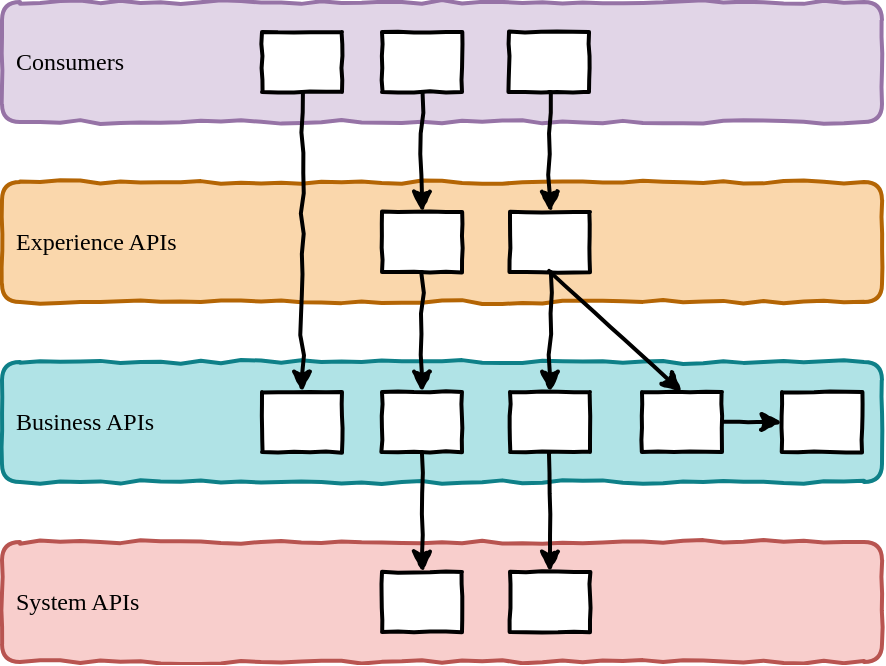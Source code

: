 <mxfile version="17.1.2" type="github" pages="3">
  <diagram id="V32krHh5jZfLPWwGJmkX" name="Page-1">
    <mxGraphModel dx="1234" dy="768" grid="1" gridSize="10" guides="1" tooltips="1" connect="1" arrows="1" fold="1" page="1" pageScale="1" pageWidth="827" pageHeight="1169" math="0" shadow="0">
      <root>
        <mxCell id="0" />
        <mxCell id="1" parent="0" />
        <mxCell id="57sac0XJnyV_td-HZPvb-1" value="&lt;font face=&quot;Comic Sans MS&quot;&gt;Experience APIs&lt;/font&gt;" style="rounded=1;whiteSpace=wrap;html=1;comic=1;strokeWidth=2;align=left;spacingLeft=5;fillColor=#fad7ac;strokeColor=#b46504;" parent="1" vertex="1">
          <mxGeometry x="120" y="140" width="440" height="60" as="geometry" />
        </mxCell>
        <mxCell id="57sac0XJnyV_td-HZPvb-2" value="&lt;font face=&quot;Comic Sans MS&quot;&gt;Business APIs&lt;/font&gt;" style="rounded=1;whiteSpace=wrap;html=1;comic=1;strokeWidth=2;align=left;spacingLeft=5;fillColor=#b0e3e6;strokeColor=#0e8088;" parent="1" vertex="1">
          <mxGeometry x="120" y="230" width="440" height="60" as="geometry" />
        </mxCell>
        <mxCell id="57sac0XJnyV_td-HZPvb-3" value="&lt;font face=&quot;Comic Sans MS&quot;&gt;System APIs&lt;/font&gt;" style="rounded=1;whiteSpace=wrap;html=1;comic=1;strokeWidth=2;spacingLeft=5;align=left;fillColor=#f8cecc;strokeColor=#b85450;" parent="1" vertex="1">
          <mxGeometry x="120" y="320" width="440" height="60" as="geometry" />
        </mxCell>
        <mxCell id="57sac0XJnyV_td-HZPvb-5" value="&lt;font face=&quot;Comic Sans MS&quot;&gt;Consumers&lt;/font&gt;" style="rounded=1;whiteSpace=wrap;html=1;comic=1;strokeWidth=2;align=left;spacingLeft=5;fillColor=#e1d5e7;strokeColor=#9673a6;" parent="1" vertex="1">
          <mxGeometry x="120" y="50" width="440" height="60" as="geometry" />
        </mxCell>
        <mxCell id="57sac0XJnyV_td-HZPvb-6" value="" style="rounded=0;whiteSpace=wrap;html=1;comic=1;fontFamily=Comic Sans MS;strokeWidth=2;" parent="1" vertex="1">
          <mxGeometry x="374" y="155" width="40" height="30" as="geometry" />
        </mxCell>
        <mxCell id="57sac0XJnyV_td-HZPvb-8" value="" style="rounded=0;whiteSpace=wrap;html=1;comic=1;fontFamily=Comic Sans MS;strokeWidth=2;" parent="1" vertex="1">
          <mxGeometry x="250" y="245" width="40" height="30" as="geometry" />
        </mxCell>
        <mxCell id="57sac0XJnyV_td-HZPvb-9" value="" style="rounded=0;whiteSpace=wrap;html=1;comic=1;fontFamily=Comic Sans MS;strokeWidth=2;" parent="1" vertex="1">
          <mxGeometry x="310" y="335" width="40" height="30" as="geometry" />
        </mxCell>
        <mxCell id="57sac0XJnyV_td-HZPvb-10" value="" style="rounded=0;whiteSpace=wrap;html=1;comic=1;fontFamily=Comic Sans MS;strokeWidth=2;" parent="1" vertex="1">
          <mxGeometry x="310" y="245" width="40" height="30" as="geometry" />
        </mxCell>
        <mxCell id="57sac0XJnyV_td-HZPvb-11" value="" style="rounded=0;whiteSpace=wrap;html=1;comic=1;fontFamily=Comic Sans MS;strokeWidth=2;" parent="1" vertex="1">
          <mxGeometry x="374" y="245" width="40" height="30" as="geometry" />
        </mxCell>
        <mxCell id="57sac0XJnyV_td-HZPvb-12" value="" style="rounded=0;whiteSpace=wrap;html=1;comic=1;fontFamily=Comic Sans MS;strokeWidth=2;" parent="1" vertex="1">
          <mxGeometry x="310" y="155" width="40" height="30" as="geometry" />
        </mxCell>
        <mxCell id="57sac0XJnyV_td-HZPvb-14" value="" style="endArrow=classic;html=1;rounded=0;fontFamily=Comic Sans MS;exitX=0.5;exitY=1;exitDx=0;exitDy=0;entryX=0.5;entryY=0;entryDx=0;entryDy=0;strokeWidth=2;comic=1" parent="1" source="57sac0XJnyV_td-HZPvb-12" target="57sac0XJnyV_td-HZPvb-10" edge="1">
          <mxGeometry width="50" height="50" relative="1" as="geometry">
            <mxPoint x="280" y="195" as="sourcePoint" />
            <mxPoint x="280" y="255" as="targetPoint" />
          </mxGeometry>
        </mxCell>
        <mxCell id="57sac0XJnyV_td-HZPvb-16" value="" style="rounded=0;whiteSpace=wrap;html=1;comic=1;fontFamily=Comic Sans MS;strokeWidth=2;" parent="1" vertex="1">
          <mxGeometry x="250" y="65" width="40" height="30" as="geometry" />
        </mxCell>
        <mxCell id="57sac0XJnyV_td-HZPvb-17" value="" style="endArrow=classic;html=1;rounded=0;fontFamily=Comic Sans MS;exitX=0.5;exitY=1;exitDx=0;exitDy=0;entryX=0.5;entryY=0;entryDx=0;entryDy=0;strokeWidth=2;comic=1" parent="1" source="57sac0XJnyV_td-HZPvb-16" target="57sac0XJnyV_td-HZPvb-8" edge="1">
          <mxGeometry width="50" height="50" relative="1" as="geometry">
            <mxPoint x="340" y="195" as="sourcePoint" />
            <mxPoint x="340" y="255" as="targetPoint" />
          </mxGeometry>
        </mxCell>
        <mxCell id="57sac0XJnyV_td-HZPvb-18" value="" style="rounded=0;whiteSpace=wrap;html=1;comic=1;fontFamily=Comic Sans MS;strokeWidth=2;" parent="1" vertex="1">
          <mxGeometry x="310" y="65" width="40" height="30" as="geometry" />
        </mxCell>
        <mxCell id="57sac0XJnyV_td-HZPvb-19" value="" style="endArrow=classic;html=1;rounded=0;fontFamily=Comic Sans MS;entryX=0.5;entryY=0;entryDx=0;entryDy=0;strokeWidth=2;comic=1;exitX=0.5;exitY=1;exitDx=0;exitDy=0;" parent="1" source="57sac0XJnyV_td-HZPvb-18" target="57sac0XJnyV_td-HZPvb-12" edge="1">
          <mxGeometry width="50" height="50" relative="1" as="geometry">
            <mxPoint x="280" y="105" as="sourcePoint" />
            <mxPoint x="280" y="255" as="targetPoint" />
          </mxGeometry>
        </mxCell>
        <mxCell id="57sac0XJnyV_td-HZPvb-20" value="" style="rounded=0;whiteSpace=wrap;html=1;comic=1;fontFamily=Comic Sans MS;strokeWidth=2;" parent="1" vertex="1">
          <mxGeometry x="373.5" y="65" width="40" height="30" as="geometry" />
        </mxCell>
        <mxCell id="57sac0XJnyV_td-HZPvb-21" value="" style="endArrow=classic;html=1;rounded=0;fontFamily=Comic Sans MS;entryX=0.5;entryY=0;entryDx=0;entryDy=0;strokeWidth=2;comic=1;exitX=0.5;exitY=1;exitDx=0;exitDy=0;" parent="1" source="57sac0XJnyV_td-HZPvb-20" target="57sac0XJnyV_td-HZPvb-6" edge="1">
          <mxGeometry width="50" height="50" relative="1" as="geometry">
            <mxPoint x="340" y="105" as="sourcePoint" />
            <mxPoint x="340" y="165" as="targetPoint" />
          </mxGeometry>
        </mxCell>
        <mxCell id="57sac0XJnyV_td-HZPvb-22" value="" style="rounded=0;whiteSpace=wrap;html=1;comic=1;fontFamily=Comic Sans MS;strokeWidth=2;" parent="1" vertex="1">
          <mxGeometry x="440" y="245" width="40" height="30" as="geometry" />
        </mxCell>
        <mxCell id="57sac0XJnyV_td-HZPvb-24" value="" style="endArrow=classic;html=1;rounded=0;fontFamily=Comic Sans MS;entryX=0.5;entryY=0;entryDx=0;entryDy=0;strokeWidth=2;comic=1;exitX=0.5;exitY=1;exitDx=0;exitDy=0;" parent="1" source="57sac0XJnyV_td-HZPvb-6" target="57sac0XJnyV_td-HZPvb-22" edge="1">
          <mxGeometry width="50" height="50" relative="1" as="geometry">
            <mxPoint x="403.5" y="105" as="sourcePoint" />
            <mxPoint x="404" y="165" as="targetPoint" />
          </mxGeometry>
        </mxCell>
        <mxCell id="57sac0XJnyV_td-HZPvb-25" value="" style="endArrow=classic;html=1;rounded=0;fontFamily=Comic Sans MS;entryX=0.5;entryY=0;entryDx=0;entryDy=0;strokeWidth=2;comic=1;exitX=0.5;exitY=1;exitDx=0;exitDy=0;" parent="1" source="57sac0XJnyV_td-HZPvb-6" target="57sac0XJnyV_td-HZPvb-11" edge="1">
          <mxGeometry width="50" height="50" relative="1" as="geometry">
            <mxPoint x="404" y="195" as="sourcePoint" />
            <mxPoint x="350" y="255" as="targetPoint" />
          </mxGeometry>
        </mxCell>
        <mxCell id="57sac0XJnyV_td-HZPvb-26" value="" style="endArrow=classic;html=1;rounded=0;fontFamily=Comic Sans MS;exitX=0.5;exitY=1;exitDx=0;exitDy=0;entryX=0.5;entryY=0;entryDx=0;entryDy=0;strokeWidth=2;comic=1" parent="1" source="57sac0XJnyV_td-HZPvb-10" target="57sac0XJnyV_td-HZPvb-9" edge="1">
          <mxGeometry width="50" height="50" relative="1" as="geometry">
            <mxPoint x="340" y="195" as="sourcePoint" />
            <mxPoint x="340" y="255" as="targetPoint" />
          </mxGeometry>
        </mxCell>
        <mxCell id="57sac0XJnyV_td-HZPvb-27" value="" style="rounded=0;whiteSpace=wrap;html=1;comic=1;fontFamily=Comic Sans MS;strokeWidth=2;" parent="1" vertex="1">
          <mxGeometry x="374" y="335" width="40" height="30" as="geometry" />
        </mxCell>
        <mxCell id="57sac0XJnyV_td-HZPvb-28" value="" style="endArrow=classic;html=1;rounded=0;fontFamily=Comic Sans MS;exitX=0.5;exitY=1;exitDx=0;exitDy=0;entryX=0.5;entryY=0;entryDx=0;entryDy=0;strokeWidth=2;comic=1" parent="1" source="57sac0XJnyV_td-HZPvb-11" target="57sac0XJnyV_td-HZPvb-27" edge="1">
          <mxGeometry width="50" height="50" relative="1" as="geometry">
            <mxPoint x="340" y="285" as="sourcePoint" />
            <mxPoint x="340" y="345" as="targetPoint" />
          </mxGeometry>
        </mxCell>
        <mxCell id="57sac0XJnyV_td-HZPvb-30" value="" style="rounded=0;whiteSpace=wrap;html=1;comic=1;fontFamily=Comic Sans MS;strokeWidth=2;" parent="1" vertex="1">
          <mxGeometry x="510" y="245" width="40" height="30" as="geometry" />
        </mxCell>
        <mxCell id="57sac0XJnyV_td-HZPvb-31" value="" style="endArrow=classic;html=1;rounded=0;fontFamily=Comic Sans MS;entryX=0;entryY=0.5;entryDx=0;entryDy=0;strokeWidth=2;comic=1;exitX=1;exitY=0.5;exitDx=0;exitDy=0;" parent="1" source="57sac0XJnyV_td-HZPvb-22" target="57sac0XJnyV_td-HZPvb-30" edge="1">
          <mxGeometry width="50" height="50" relative="1" as="geometry">
            <mxPoint x="404" y="195" as="sourcePoint" />
            <mxPoint x="470" y="255" as="targetPoint" />
          </mxGeometry>
        </mxCell>
      </root>
    </mxGraphModel>
  </diagram>
  <diagram id="BNTzJEqV5eBkfZqjD_0s" name="Page-2">
    <mxGraphModel dx="1234" dy="768" grid="1" gridSize="10" guides="0" tooltips="1" connect="1" arrows="1" fold="1" page="1" pageScale="1" pageWidth="827" pageHeight="1169" math="0" shadow="0">
      <root>
        <mxCell id="D3OehfnwtQ8iBedI1NVZ-0" />
        <mxCell id="D3OehfnwtQ8iBedI1NVZ-1" parent="D3OehfnwtQ8iBedI1NVZ-0" />
        <mxCell id="tg6dFWFMsIAARiAM6m9R-4" value="&lt;font face=&quot;Comic Sans MS&quot;&gt;Organization around business domains and capabilities&lt;br&gt;&lt;/font&gt;" style="rounded=1;whiteSpace=wrap;html=1;comic=1;strokeWidth=2;spacingLeft=5;align=center;fillColor=#b0e3e6;strokeColor=#0e8088;verticalAlign=bottom;dashed=1;" vertex="1" parent="D3OehfnwtQ8iBedI1NVZ-1">
          <mxGeometry x="80" y="280" width="670" height="230" as="geometry" />
        </mxCell>
        <mxCell id="tg6dFWFMsIAARiAM6m9R-0" value="&lt;font face=&quot;Comic Sans MS&quot;&gt;Organization around tools&lt;br&gt;&lt;/font&gt;" style="rounded=1;whiteSpace=wrap;html=1;comic=1;strokeWidth=2;spacingLeft=5;align=center;fillColor=#f8cecc;strokeColor=#b85450;verticalAlign=top;dashed=1;" vertex="1" parent="D3OehfnwtQ8iBedI1NVZ-1">
          <mxGeometry x="80" y="110" width="670" height="100" as="geometry" />
        </mxCell>
        <mxCell id="OVyfgfR7qwwF68FWtxSG-0" value="Business Domain 1" style="rounded=1;whiteSpace=wrap;html=1;comic=1;fontFamily=Comic Sans MS;strokeWidth=2;verticalAlign=bottom;spacingBottom=5;" vertex="1" parent="D3OehfnwtQ8iBedI1NVZ-1">
          <mxGeometry x="140" y="310" width="120" height="170" as="geometry" />
        </mxCell>
        <mxCell id="9S1JZpCkrCnQq2yyMm6N-0" value="Tool A" style="rounded=0;whiteSpace=wrap;html=1;comic=1;fontFamily=Comic Sans MS;strokeWidth=2;" parent="D3OehfnwtQ8iBedI1NVZ-1" vertex="1">
          <mxGeometry x="160" y="166" width="80" height="30" as="geometry" />
        </mxCell>
        <mxCell id="9S1JZpCkrCnQq2yyMm6N-5" value="API A" style="rounded=1;whiteSpace=wrap;html=1;comic=1;fontFamily=Comic Sans MS;strokeWidth=2;fontColor=#FFFFFF;fillColor=#000000;" parent="D3OehfnwtQ8iBedI1NVZ-1" vertex="1">
          <mxGeometry x="175" y="150" width="50" height="20" as="geometry" />
        </mxCell>
        <mxCell id="9S1JZpCkrCnQq2yyMm6N-6" value="Tool A" style="rounded=0;whiteSpace=wrap;html=1;comic=1;fontFamily=Comic Sans MS;strokeWidth=2;" parent="D3OehfnwtQ8iBedI1NVZ-1" vertex="1">
          <mxGeometry x="160" y="406" width="80" height="30" as="geometry" />
        </mxCell>
        <mxCell id="9S1JZpCkrCnQq2yyMm6N-7" value="System API A" style="rounded=1;whiteSpace=wrap;html=1;comic=1;fontFamily=Comic Sans MS;strokeWidth=2;fontColor=#FFFFFF;fillColor=#000000;" parent="D3OehfnwtQ8iBedI1NVZ-1" vertex="1">
          <mxGeometry x="175" y="380" width="50" height="30" as="geometry" />
        </mxCell>
        <mxCell id="9S1JZpCkrCnQq2yyMm6N-8" value="Business API 1" style="rounded=1;whiteSpace=wrap;html=1;comic=1;fontFamily=Comic Sans MS;strokeWidth=2;fontColor=#FFFFFF;fillColor=#000000;" parent="D3OehfnwtQ8iBedI1NVZ-1" vertex="1">
          <mxGeometry x="175" y="290" width="50" height="30" as="geometry" />
        </mxCell>
        <mxCell id="y_MOpYnhuzLDEqkbRLmr-0" value="" style="endArrow=classic;html=1;rounded=0;fontFamily=Comic Sans MS;strokeWidth=2;comic=1;entryX=0.5;entryY=0;entryDx=0;entryDy=0;exitX=0.5;exitY=1;exitDx=0;exitDy=0;" parent="D3OehfnwtQ8iBedI1NVZ-1" source="9S1JZpCkrCnQq2yyMm6N-8" target="9S1JZpCkrCnQq2yyMm6N-7" edge="1">
          <mxGeometry width="50" height="50" relative="1" as="geometry">
            <mxPoint x="200" y="340" as="sourcePoint" />
            <mxPoint x="230" y="240" as="targetPoint" />
          </mxGeometry>
        </mxCell>
        <mxCell id="OVyfgfR7qwwF68FWtxSG-1" value="Business Domain 2" style="rounded=1;whiteSpace=wrap;html=1;comic=1;fontFamily=Comic Sans MS;strokeWidth=2;verticalAlign=bottom;spacingBottom=5;" vertex="1" parent="D3OehfnwtQ8iBedI1NVZ-1">
          <mxGeometry x="270" y="310" width="230" height="170" as="geometry" />
        </mxCell>
        <mxCell id="OVyfgfR7qwwF68FWtxSG-2" value="Tool B" style="rounded=0;whiteSpace=wrap;html=1;comic=1;fontFamily=Comic Sans MS;strokeWidth=2;" vertex="1" parent="D3OehfnwtQ8iBedI1NVZ-1">
          <mxGeometry x="279" y="406" width="80" height="30" as="geometry" />
        </mxCell>
        <mxCell id="OVyfgfR7qwwF68FWtxSG-4" value="Tool C" style="rounded=0;whiteSpace=wrap;html=1;comic=1;fontFamily=Comic Sans MS;strokeWidth=2;" vertex="1" parent="D3OehfnwtQ8iBedI1NVZ-1">
          <mxGeometry x="409" y="406" width="80" height="30" as="geometry" />
        </mxCell>
        <mxCell id="OVyfgfR7qwwF68FWtxSG-5" value="System&lt;br&gt;API C" style="rounded=1;whiteSpace=wrap;html=1;comic=1;fontFamily=Comic Sans MS;strokeWidth=2;fontColor=#FFFFFF;fillColor=#000000;" vertex="1" parent="D3OehfnwtQ8iBedI1NVZ-1">
          <mxGeometry x="424" y="380" width="50" height="30" as="geometry" />
        </mxCell>
        <mxCell id="OVyfgfR7qwwF68FWtxSG-6" value="Business API 2.1" style="rounded=1;whiteSpace=wrap;html=1;comic=1;fontFamily=Comic Sans MS;strokeWidth=2;fontColor=#FFFFFF;fillColor=#000000;" vertex="1" parent="D3OehfnwtQ8iBedI1NVZ-1">
          <mxGeometry x="294" y="290" width="50" height="30" as="geometry" />
        </mxCell>
        <mxCell id="OVyfgfR7qwwF68FWtxSG-7" value="Business API 2.2" style="rounded=1;whiteSpace=wrap;html=1;comic=1;fontFamily=Comic Sans MS;strokeWidth=2;fontColor=#FFFFFF;fillColor=#000000;" vertex="1" parent="D3OehfnwtQ8iBedI1NVZ-1">
          <mxGeometry x="419" y="290" width="50" height="30" as="geometry" />
        </mxCell>
        <mxCell id="OVyfgfR7qwwF68FWtxSG-8" value="" style="endArrow=classic;html=1;rounded=0;fontFamily=Comic Sans MS;strokeWidth=2;comic=1;entryX=0.5;entryY=0;entryDx=0;entryDy=0;exitX=0.5;exitY=1;exitDx=0;exitDy=0;" edge="1" parent="D3OehfnwtQ8iBedI1NVZ-1" source="OVyfgfR7qwwF68FWtxSG-6" target="OVyfgfR7qwwF68FWtxSG-2">
          <mxGeometry width="50" height="50" relative="1" as="geometry">
            <mxPoint x="199" y="350" as="sourcePoint" />
            <mxPoint x="306.5" y="380" as="targetPoint" />
          </mxGeometry>
        </mxCell>
        <mxCell id="OVyfgfR7qwwF68FWtxSG-9" value="" style="endArrow=classic;html=1;rounded=0;fontFamily=Comic Sans MS;strokeWidth=2;comic=1;exitX=0.25;exitY=1;exitDx=0;exitDy=0;entryX=0.75;entryY=0;entryDx=0;entryDy=0;" edge="1" parent="D3OehfnwtQ8iBedI1NVZ-1" source="OVyfgfR7qwwF68FWtxSG-7" target="OVyfgfR7qwwF68FWtxSG-2">
          <mxGeometry width="50" height="50" relative="1" as="geometry">
            <mxPoint x="316.5" y="350" as="sourcePoint" />
            <mxPoint x="330" y="380" as="targetPoint" />
            <Array as="points">
              <mxPoint x="430" y="340" />
              <mxPoint x="340" y="340" />
            </Array>
          </mxGeometry>
        </mxCell>
        <mxCell id="OVyfgfR7qwwF68FWtxSG-10" value="" style="endArrow=classic;html=1;rounded=0;fontFamily=Comic Sans MS;strokeWidth=2;comic=1;exitX=1;exitY=0.5;exitDx=0;exitDy=0;" edge="1" parent="D3OehfnwtQ8iBedI1NVZ-1" source="OVyfgfR7qwwF68FWtxSG-2">
          <mxGeometry width="50" height="50" relative="1" as="geometry">
            <mxPoint x="316.5" y="350" as="sourcePoint" />
            <mxPoint x="450" y="380" as="targetPoint" />
            <Array as="points">
              <mxPoint x="389" y="420" />
              <mxPoint x="390" y="350" />
              <mxPoint x="450" y="350" />
            </Array>
          </mxGeometry>
        </mxCell>
        <mxCell id="OVyfgfR7qwwF68FWtxSG-21" value="Business Domain 3" style="rounded=1;whiteSpace=wrap;html=1;comic=1;fontFamily=Comic Sans MS;strokeWidth=2;verticalAlign=bottom;spacingBottom=5;" vertex="1" parent="D3OehfnwtQ8iBedI1NVZ-1">
          <mxGeometry x="510" y="310" width="230" height="170" as="geometry" />
        </mxCell>
        <mxCell id="OVyfgfR7qwwF68FWtxSG-22" value="Tool D" style="rounded=0;whiteSpace=wrap;html=1;comic=1;fontFamily=Comic Sans MS;strokeWidth=2;" vertex="1" parent="D3OehfnwtQ8iBedI1NVZ-1">
          <mxGeometry x="519" y="406" width="80" height="30" as="geometry" />
        </mxCell>
        <mxCell id="OVyfgfR7qwwF68FWtxSG-23" value="System API D" style="rounded=1;whiteSpace=wrap;html=1;comic=1;fontFamily=Comic Sans MS;strokeWidth=2;fontColor=#FFFFFF;fillColor=#000000;" vertex="1" parent="D3OehfnwtQ8iBedI1NVZ-1">
          <mxGeometry x="534" y="380" width="50" height="30" as="geometry" />
        </mxCell>
        <mxCell id="OVyfgfR7qwwF68FWtxSG-24" value="Tool E" style="rounded=0;whiteSpace=wrap;html=1;comic=1;fontFamily=Comic Sans MS;strokeWidth=2;" vertex="1" parent="D3OehfnwtQ8iBedI1NVZ-1">
          <mxGeometry x="649" y="406" width="80" height="30" as="geometry" />
        </mxCell>
        <mxCell id="OVyfgfR7qwwF68FWtxSG-25" value="System&lt;br&gt;API E" style="rounded=1;whiteSpace=wrap;html=1;comic=1;fontFamily=Comic Sans MS;strokeWidth=2;fontColor=#FFFFFF;fillColor=#000000;" vertex="1" parent="D3OehfnwtQ8iBedI1NVZ-1">
          <mxGeometry x="664" y="380" width="50" height="30" as="geometry" />
        </mxCell>
        <mxCell id="OVyfgfR7qwwF68FWtxSG-26" value="Business API 3" style="rounded=1;whiteSpace=wrap;html=1;comic=1;fontFamily=Comic Sans MS;strokeWidth=2;fontColor=#FFFFFF;fillColor=#000000;" vertex="1" parent="D3OehfnwtQ8iBedI1NVZ-1">
          <mxGeometry x="600" y="290" width="50" height="30" as="geometry" />
        </mxCell>
        <mxCell id="OVyfgfR7qwwF68FWtxSG-28" value="" style="endArrow=classic;html=1;rounded=0;fontFamily=Comic Sans MS;strokeWidth=2;comic=1;entryX=0.25;entryY=0;entryDx=0;entryDy=0;exitX=0.25;exitY=1;exitDx=0;exitDy=0;" edge="1" parent="D3OehfnwtQ8iBedI1NVZ-1" source="OVyfgfR7qwwF68FWtxSG-26" target="OVyfgfR7qwwF68FWtxSG-23">
          <mxGeometry width="50" height="50" relative="1" as="geometry">
            <mxPoint x="439" y="350" as="sourcePoint" />
            <mxPoint x="439" y="390" as="targetPoint" />
            <Array as="points">
              <mxPoint x="613" y="360" />
              <mxPoint x="547" y="360" />
            </Array>
          </mxGeometry>
        </mxCell>
        <mxCell id="OVyfgfR7qwwF68FWtxSG-29" value="" style="endArrow=classic;html=1;rounded=0;fontFamily=Comic Sans MS;strokeWidth=2;comic=1;exitX=0.75;exitY=1;exitDx=0;exitDy=0;entryX=0.5;entryY=0;entryDx=0;entryDy=0;" edge="1" parent="D3OehfnwtQ8iBedI1NVZ-1" source="OVyfgfR7qwwF68FWtxSG-26" target="OVyfgfR7qwwF68FWtxSG-25">
          <mxGeometry width="50" height="50" relative="1" as="geometry">
            <mxPoint x="671.5" y="340" as="sourcePoint" />
            <mxPoint x="569" y="390" as="targetPoint" />
            <Array as="points">
              <mxPoint x="638" y="360" />
              <mxPoint x="689" y="360" />
            </Array>
          </mxGeometry>
        </mxCell>
        <mxCell id="OVyfgfR7qwwF68FWtxSG-32" value="Tool B" style="rounded=0;whiteSpace=wrap;html=1;comic=1;fontFamily=Comic Sans MS;strokeWidth=2;" vertex="1" parent="D3OehfnwtQ8iBedI1NVZ-1">
          <mxGeometry x="280" y="166" width="80" height="30" as="geometry" />
        </mxCell>
        <mxCell id="OVyfgfR7qwwF68FWtxSG-33" value="Tool C" style="rounded=0;whiteSpace=wrap;html=1;comic=1;fontFamily=Comic Sans MS;strokeWidth=2;" vertex="1" parent="D3OehfnwtQ8iBedI1NVZ-1">
          <mxGeometry x="410" y="166" width="80" height="30" as="geometry" />
        </mxCell>
        <mxCell id="OVyfgfR7qwwF68FWtxSG-34" value="API C" style="rounded=1;whiteSpace=wrap;html=1;comic=1;fontFamily=Comic Sans MS;strokeWidth=2;fontColor=#FFFFFF;fillColor=#000000;" vertex="1" parent="D3OehfnwtQ8iBedI1NVZ-1">
          <mxGeometry x="425" y="150" width="50" height="20" as="geometry" />
        </mxCell>
        <mxCell id="OVyfgfR7qwwF68FWtxSG-35" value="Tool D" style="rounded=0;whiteSpace=wrap;html=1;comic=1;fontFamily=Comic Sans MS;strokeWidth=2;" vertex="1" parent="D3OehfnwtQ8iBedI1NVZ-1">
          <mxGeometry x="520" y="166" width="80" height="30" as="geometry" />
        </mxCell>
        <mxCell id="OVyfgfR7qwwF68FWtxSG-36" value="API D" style="rounded=1;whiteSpace=wrap;html=1;comic=1;fontFamily=Comic Sans MS;strokeWidth=2;fontColor=#FFFFFF;fillColor=#000000;" vertex="1" parent="D3OehfnwtQ8iBedI1NVZ-1">
          <mxGeometry x="535" y="150" width="50" height="20" as="geometry" />
        </mxCell>
        <mxCell id="OVyfgfR7qwwF68FWtxSG-37" value="Tool E" style="rounded=0;whiteSpace=wrap;html=1;comic=1;fontFamily=Comic Sans MS;strokeWidth=2;" vertex="1" parent="D3OehfnwtQ8iBedI1NVZ-1">
          <mxGeometry x="650" y="166" width="80" height="30" as="geometry" />
        </mxCell>
        <mxCell id="OVyfgfR7qwwF68FWtxSG-38" value="API E" style="rounded=1;whiteSpace=wrap;html=1;comic=1;fontFamily=Comic Sans MS;strokeWidth=2;fontColor=#FFFFFF;fillColor=#000000;" vertex="1" parent="D3OehfnwtQ8iBedI1NVZ-1">
          <mxGeometry x="665" y="150" width="50" height="20" as="geometry" />
        </mxCell>
        <mxCell id="OVyfgfR7qwwF68FWtxSG-39" value="API A" style="rounded=1;whiteSpace=wrap;html=1;comic=1;fontFamily=Comic Sans MS;strokeWidth=2;fontColor=#FFFFFF;fillColor=#000000;" vertex="1" parent="D3OehfnwtQ8iBedI1NVZ-1">
          <mxGeometry x="295" y="150" width="50" height="20" as="geometry" />
        </mxCell>
        <mxCell id="tg6dFWFMsIAARiAM6m9R-5" value="&lt;font style=&quot;font-size: 30px&quot;&gt;⚠️&lt;/font&gt;" style="text;html=1;strokeColor=none;fillColor=none;align=center;verticalAlign=middle;whiteSpace=wrap;rounded=0;dashed=1;sketch=1;fontFamily=Comic Sans MS;fontColor=#000000;" vertex="1" parent="D3OehfnwtQ8iBedI1NVZ-1">
          <mxGeometry x="80" y="140" width="60" height="30" as="geometry" />
        </mxCell>
        <mxCell id="tg6dFWFMsIAARiAM6m9R-6" value="&lt;font style=&quot;font-size: 30px&quot;&gt;✅&lt;/font&gt;" style="text;html=1;strokeColor=none;fillColor=none;align=center;verticalAlign=middle;whiteSpace=wrap;rounded=0;dashed=1;sketch=1;fontFamily=Comic Sans MS;fontColor=#000000;" vertex="1" parent="D3OehfnwtQ8iBedI1NVZ-1">
          <mxGeometry x="80" y="370" width="60" height="30" as="geometry" />
        </mxCell>
      </root>
    </mxGraphModel>
  </diagram>
  <diagram id="yfvnyUoVWeLMdE6ZdWyB" name="Page-3">
    <mxGraphModel dx="1234" dy="768" grid="1" gridSize="10" guides="1" tooltips="1" connect="1" arrows="1" fold="1" page="1" pageScale="1" pageWidth="827" pageHeight="1169" math="0" shadow="0">
      <root>
        <mxCell id="etkqxRG1c2Ad3bn-WjHJ-0" />
        <mxCell id="etkqxRG1c2Ad3bn-WjHJ-1" parent="etkqxRG1c2Ad3bn-WjHJ-0" />
        <mxCell id="Dp1xwKrzNIzHKp0ehJ5l-0" value="" style="endArrow=classic;html=1;rounded=0;fontFamily=Comic Sans MS;strokeWidth=2;comic=1;entryX=0.5;entryY=0;entryDx=0;entryDy=0;exitX=0.75;exitY=1;exitDx=0;exitDy=0;" edge="1" parent="etkqxRG1c2Ad3bn-WjHJ-1" source="etkqxRG1c2Ad3bn-WjHJ-27" target="etkqxRG1c2Ad3bn-WjHJ-12">
          <mxGeometry width="50" height="50" relative="1" as="geometry">
            <mxPoint x="220" y="250" as="sourcePoint" />
            <mxPoint x="220" y="310" as="targetPoint" />
            <Array as="points">
              <mxPoint x="228" y="270" />
              <mxPoint x="329" y="270" />
            </Array>
          </mxGeometry>
        </mxCell>
        <mxCell id="etkqxRG1c2Ad3bn-WjHJ-28" value="" style="endArrow=classic;html=1;rounded=0;fontFamily=Comic Sans MS;strokeWidth=2;comic=1;entryX=0.5;entryY=0;entryDx=0;entryDy=0;exitX=0.5;exitY=1;exitDx=0;exitDy=0;" edge="1" parent="etkqxRG1c2Ad3bn-WjHJ-1" source="etkqxRG1c2Ad3bn-WjHJ-27" target="etkqxRG1c2Ad3bn-WjHJ-6">
          <mxGeometry width="50" height="50" relative="1" as="geometry">
            <mxPoint x="220" y="340" as="sourcePoint" />
            <mxPoint x="220" y="400" as="targetPoint" />
          </mxGeometry>
        </mxCell>
        <mxCell id="Dp1xwKrzNIzHKp0ehJ5l-4" value="Business Domain 1" style="rounded=1;whiteSpace=wrap;html=1;comic=1;fontFamily=Comic Sans MS;strokeWidth=2;verticalAlign=bottom;spacingBottom=5;fillColor=#7EA6E0;strokeColor=#7EA6E0;" vertex="1" parent="etkqxRG1c2Ad3bn-WjHJ-1">
          <mxGeometry x="670" y="210" width="80" height="135" as="geometry" />
        </mxCell>
        <mxCell id="etkqxRG1c2Ad3bn-WjHJ-17" value="Business Domain 3" style="rounded=1;whiteSpace=wrap;html=1;comic=1;fontFamily=Comic Sans MS;strokeWidth=2;verticalAlign=bottom;spacingBottom=5;fillColor=#7EA6E0;strokeColor=#7EA6E0;" vertex="1" parent="etkqxRG1c2Ad3bn-WjHJ-1">
          <mxGeometry x="520" y="310" width="230" height="180" as="geometry" />
        </mxCell>
        <mxCell id="Dp1xwKrzNIzHKp0ehJ5l-1" value="Business Domain 4" style="rounded=1;whiteSpace=wrap;html=1;comic=1;fontFamily=Comic Sans MS;strokeWidth=2;verticalAlign=bottom;spacingBottom=5;fillColor=#FF66FF;strokeColor=#FF66FF;fontColor=#FFFFFF;" vertex="1" parent="etkqxRG1c2Ad3bn-WjHJ-1">
          <mxGeometry x="390" y="210" width="120" height="50" as="geometry" />
        </mxCell>
        <mxCell id="etkqxRG1c2Ad3bn-WjHJ-26" value="Consumer&lt;br&gt;Business Domain" style="rounded=1;whiteSpace=wrap;html=1;comic=1;fontFamily=Comic Sans MS;strokeWidth=2;verticalAlign=bottom;spacingBottom=5;fillColor=#3333FF;strokeColor=#3333FF;fontColor=#FFFFFF;" vertex="1" parent="etkqxRG1c2Ad3bn-WjHJ-1">
          <mxGeometry x="150" y="210" width="120" height="50" as="geometry" />
        </mxCell>
        <mxCell id="etkqxRG1c2Ad3bn-WjHJ-3" value="Business Domain 1" style="rounded=1;whiteSpace=wrap;html=1;comic=1;fontFamily=Comic Sans MS;strokeWidth=2;verticalAlign=bottom;spacingBottom=5;fillColor=#CCCCFF;strokeColor=#CCCCFF;" vertex="1" parent="etkqxRG1c2Ad3bn-WjHJ-1">
          <mxGeometry x="150" y="320" width="120" height="170" as="geometry" />
        </mxCell>
        <mxCell id="0molwJ9cwupoUWHdOvYI-0" value="&lt;font face=&quot;Comic Sans MS&quot;&gt;Experience APIs&lt;/font&gt;" style="rounded=1;whiteSpace=wrap;html=1;comic=1;strokeWidth=2;align=left;spacingLeft=5;fillColor=#fad7ac;strokeColor=#b46504;opacity=60;" vertex="1" parent="etkqxRG1c2Ad3bn-WjHJ-1">
          <mxGeometry x="30" y="168" width="740" height="60" as="geometry" />
        </mxCell>
        <mxCell id="etkqxRG1c2Ad3bn-WjHJ-8" value="Business Domain 2" style="rounded=1;whiteSpace=wrap;html=1;comic=1;fontFamily=Comic Sans MS;strokeWidth=2;verticalAlign=bottom;spacingBottom=5;fillColor=#FF99FF;strokeColor=#FF99FF;" vertex="1" parent="etkqxRG1c2Ad3bn-WjHJ-1">
          <mxGeometry x="280" y="320" width="230" height="170" as="geometry" />
        </mxCell>
        <mxCell id="etkqxRG1c2Ad3bn-WjHJ-29" value="Experience API 2" style="rounded=1;whiteSpace=wrap;html=1;comic=1;fontFamily=Comic Sans MS;strokeWidth=2;fontColor=#FFFFFF;fillColor=#000000;" vertex="1" parent="etkqxRG1c2Ad3bn-WjHJ-1">
          <mxGeometry x="419" y="195" width="70" height="30" as="geometry" />
        </mxCell>
        <mxCell id="pUQAgb6KqQrXiS0_dbTH-0" value="&lt;font face=&quot;Comic Sans MS&quot;&gt;System APIs&lt;/font&gt;" style="rounded=1;whiteSpace=wrap;html=1;comic=1;strokeWidth=2;spacingLeft=5;align=left;fillColor=#f8cecc;strokeColor=#b85450;opacity=60;" vertex="1" parent="etkqxRG1c2Ad3bn-WjHJ-1">
          <mxGeometry x="30" y="375" width="740" height="60" as="geometry" />
        </mxCell>
        <mxCell id="h8Nfapa3aaWW5gtuf4Kq-0" value="&lt;font face=&quot;Comic Sans MS&quot;&gt;Business APIs&lt;/font&gt;" style="rounded=1;whiteSpace=wrap;html=1;comic=1;strokeWidth=2;align=left;spacingLeft=5;fillColor=#b0e3e6;strokeColor=#0e8088;opacity=60;" vertex="1" parent="etkqxRG1c2Ad3bn-WjHJ-1">
          <mxGeometry x="30" y="285" width="740" height="60" as="geometry" />
        </mxCell>
        <mxCell id="etkqxRG1c2Ad3bn-WjHJ-4" value="Tool A" style="rounded=0;whiteSpace=wrap;html=1;comic=1;fontFamily=Comic Sans MS;strokeWidth=2;" vertex="1" parent="etkqxRG1c2Ad3bn-WjHJ-1">
          <mxGeometry x="170" y="416" width="80" height="30" as="geometry" />
        </mxCell>
        <mxCell id="etkqxRG1c2Ad3bn-WjHJ-5" value="System API A" style="rounded=1;whiteSpace=wrap;html=1;comic=1;fontFamily=Comic Sans MS;strokeWidth=2;fontColor=#FFFFFF;fillColor=#000000;" vertex="1" parent="etkqxRG1c2Ad3bn-WjHJ-1">
          <mxGeometry x="185" y="390" width="50" height="30" as="geometry" />
        </mxCell>
        <mxCell id="etkqxRG1c2Ad3bn-WjHJ-6" value="Business API 1" style="rounded=1;whiteSpace=wrap;html=1;comic=1;fontFamily=Comic Sans MS;strokeWidth=2;fontColor=#FFFFFF;fillColor=#000000;" vertex="1" parent="etkqxRG1c2Ad3bn-WjHJ-1">
          <mxGeometry x="185" y="300" width="50" height="30" as="geometry" />
        </mxCell>
        <mxCell id="etkqxRG1c2Ad3bn-WjHJ-7" value="" style="endArrow=classic;html=1;rounded=0;fontFamily=Comic Sans MS;strokeWidth=2;comic=1;entryX=0.5;entryY=0;entryDx=0;entryDy=0;exitX=0.5;exitY=1;exitDx=0;exitDy=0;" edge="1" parent="etkqxRG1c2Ad3bn-WjHJ-1" source="etkqxRG1c2Ad3bn-WjHJ-6" target="etkqxRG1c2Ad3bn-WjHJ-5">
          <mxGeometry width="50" height="50" relative="1" as="geometry">
            <mxPoint x="210" y="350" as="sourcePoint" />
            <mxPoint x="240" y="250" as="targetPoint" />
          </mxGeometry>
        </mxCell>
        <mxCell id="etkqxRG1c2Ad3bn-WjHJ-9" value="Tool B" style="rounded=0;whiteSpace=wrap;html=1;comic=1;fontFamily=Comic Sans MS;strokeWidth=2;" vertex="1" parent="etkqxRG1c2Ad3bn-WjHJ-1">
          <mxGeometry x="289" y="416" width="80" height="30" as="geometry" />
        </mxCell>
        <mxCell id="etkqxRG1c2Ad3bn-WjHJ-10" value="Tool C" style="rounded=0;whiteSpace=wrap;html=1;comic=1;fontFamily=Comic Sans MS;strokeWidth=2;" vertex="1" parent="etkqxRG1c2Ad3bn-WjHJ-1">
          <mxGeometry x="419" y="416" width="80" height="30" as="geometry" />
        </mxCell>
        <mxCell id="etkqxRG1c2Ad3bn-WjHJ-11" value="System&lt;br&gt;API C" style="rounded=1;whiteSpace=wrap;html=1;comic=1;fontFamily=Comic Sans MS;strokeWidth=2;fontColor=#FFFFFF;fillColor=#000000;" vertex="1" parent="etkqxRG1c2Ad3bn-WjHJ-1">
          <mxGeometry x="434" y="390" width="50" height="30" as="geometry" />
        </mxCell>
        <mxCell id="etkqxRG1c2Ad3bn-WjHJ-12" value="Business API 2.1" style="rounded=1;whiteSpace=wrap;html=1;comic=1;fontFamily=Comic Sans MS;strokeWidth=2;fontColor=#FFFFFF;fillColor=#000000;" vertex="1" parent="etkqxRG1c2Ad3bn-WjHJ-1">
          <mxGeometry x="304" y="300" width="50" height="30" as="geometry" />
        </mxCell>
        <mxCell id="etkqxRG1c2Ad3bn-WjHJ-13" value="Business API 2.2" style="rounded=1;whiteSpace=wrap;html=1;comic=1;fontFamily=Comic Sans MS;strokeWidth=2;fontColor=#FFFFFF;fillColor=#000000;" vertex="1" parent="etkqxRG1c2Ad3bn-WjHJ-1">
          <mxGeometry x="429" y="300" width="50" height="30" as="geometry" />
        </mxCell>
        <mxCell id="etkqxRG1c2Ad3bn-WjHJ-14" value="" style="endArrow=classic;html=1;rounded=0;fontFamily=Comic Sans MS;strokeWidth=2;comic=1;entryX=0.5;entryY=0;entryDx=0;entryDy=0;exitX=0.5;exitY=1;exitDx=0;exitDy=0;" edge="1" parent="etkqxRG1c2Ad3bn-WjHJ-1" source="etkqxRG1c2Ad3bn-WjHJ-12" target="etkqxRG1c2Ad3bn-WjHJ-9">
          <mxGeometry width="50" height="50" relative="1" as="geometry">
            <mxPoint x="209" y="360" as="sourcePoint" />
            <mxPoint x="316.5" y="390" as="targetPoint" />
          </mxGeometry>
        </mxCell>
        <mxCell id="etkqxRG1c2Ad3bn-WjHJ-15" value="" style="endArrow=classic;html=1;rounded=0;fontFamily=Comic Sans MS;strokeWidth=2;comic=1;exitX=0.25;exitY=1;exitDx=0;exitDy=0;entryX=0.75;entryY=0;entryDx=0;entryDy=0;" edge="1" parent="etkqxRG1c2Ad3bn-WjHJ-1" source="etkqxRG1c2Ad3bn-WjHJ-13" target="etkqxRG1c2Ad3bn-WjHJ-9">
          <mxGeometry width="50" height="50" relative="1" as="geometry">
            <mxPoint x="326.5" y="360" as="sourcePoint" />
            <mxPoint x="340" y="390" as="targetPoint" />
            <Array as="points">
              <mxPoint x="440" y="350" />
              <mxPoint x="350" y="350" />
            </Array>
          </mxGeometry>
        </mxCell>
        <mxCell id="etkqxRG1c2Ad3bn-WjHJ-16" value="" style="endArrow=classic;html=1;rounded=0;fontFamily=Comic Sans MS;strokeWidth=2;comic=1;exitX=1;exitY=0.5;exitDx=0;exitDy=0;" edge="1" parent="etkqxRG1c2Ad3bn-WjHJ-1" source="etkqxRG1c2Ad3bn-WjHJ-9">
          <mxGeometry width="50" height="50" relative="1" as="geometry">
            <mxPoint x="326.5" y="360" as="sourcePoint" />
            <mxPoint x="460" y="390" as="targetPoint" />
            <Array as="points">
              <mxPoint x="399" y="430" />
              <mxPoint x="400" y="360" />
              <mxPoint x="460" y="360" />
            </Array>
          </mxGeometry>
        </mxCell>
        <mxCell id="etkqxRG1c2Ad3bn-WjHJ-18" value="Tool D" style="rounded=0;whiteSpace=wrap;html=1;comic=1;fontFamily=Comic Sans MS;strokeWidth=2;" vertex="1" parent="etkqxRG1c2Ad3bn-WjHJ-1">
          <mxGeometry x="529" y="416" width="80" height="30" as="geometry" />
        </mxCell>
        <mxCell id="etkqxRG1c2Ad3bn-WjHJ-19" value="System API D" style="rounded=1;whiteSpace=wrap;html=1;comic=1;fontFamily=Comic Sans MS;strokeWidth=2;fontColor=#FFFFFF;fillColor=#000000;" vertex="1" parent="etkqxRG1c2Ad3bn-WjHJ-1">
          <mxGeometry x="544" y="390" width="50" height="30" as="geometry" />
        </mxCell>
        <mxCell id="etkqxRG1c2Ad3bn-WjHJ-20" value="Tool E" style="rounded=0;whiteSpace=wrap;html=1;comic=1;fontFamily=Comic Sans MS;strokeWidth=2;" vertex="1" parent="etkqxRG1c2Ad3bn-WjHJ-1">
          <mxGeometry x="659" y="416" width="80" height="30" as="geometry" />
        </mxCell>
        <mxCell id="etkqxRG1c2Ad3bn-WjHJ-21" value="System&lt;br&gt;API E" style="rounded=1;whiteSpace=wrap;html=1;comic=1;fontFamily=Comic Sans MS;strokeWidth=2;fontColor=#FFFFFF;fillColor=#000000;" vertex="1" parent="etkqxRG1c2Ad3bn-WjHJ-1">
          <mxGeometry x="674" y="390" width="50" height="30" as="geometry" />
        </mxCell>
        <mxCell id="etkqxRG1c2Ad3bn-WjHJ-22" value="Business API 3" style="rounded=1;whiteSpace=wrap;html=1;comic=1;fontFamily=Comic Sans MS;strokeWidth=2;fontColor=#FFFFFF;fillColor=#000000;" vertex="1" parent="etkqxRG1c2Ad3bn-WjHJ-1">
          <mxGeometry x="610" y="300" width="50" height="30" as="geometry" />
        </mxCell>
        <mxCell id="etkqxRG1c2Ad3bn-WjHJ-23" value="" style="endArrow=classic;html=1;rounded=0;fontFamily=Comic Sans MS;strokeWidth=2;comic=1;entryX=0.25;entryY=0;entryDx=0;entryDy=0;exitX=0.25;exitY=1;exitDx=0;exitDy=0;" edge="1" parent="etkqxRG1c2Ad3bn-WjHJ-1" source="etkqxRG1c2Ad3bn-WjHJ-22" target="etkqxRG1c2Ad3bn-WjHJ-19">
          <mxGeometry width="50" height="50" relative="1" as="geometry">
            <mxPoint x="449" y="360" as="sourcePoint" />
            <mxPoint x="449" y="400" as="targetPoint" />
            <Array as="points">
              <mxPoint x="623" y="370" />
              <mxPoint x="557" y="370" />
            </Array>
          </mxGeometry>
        </mxCell>
        <mxCell id="etkqxRG1c2Ad3bn-WjHJ-24" value="" style="endArrow=classic;html=1;rounded=0;fontFamily=Comic Sans MS;strokeWidth=2;comic=1;exitX=0.75;exitY=1;exitDx=0;exitDy=0;entryX=0.5;entryY=0;entryDx=0;entryDy=0;" edge="1" parent="etkqxRG1c2Ad3bn-WjHJ-1" source="etkqxRG1c2Ad3bn-WjHJ-22" target="etkqxRG1c2Ad3bn-WjHJ-21">
          <mxGeometry width="50" height="50" relative="1" as="geometry">
            <mxPoint x="681.5" y="350" as="sourcePoint" />
            <mxPoint x="579" y="400" as="targetPoint" />
            <Array as="points">
              <mxPoint x="648" y="370" />
              <mxPoint x="699" y="370" />
            </Array>
          </mxGeometry>
        </mxCell>
        <mxCell id="etkqxRG1c2Ad3bn-WjHJ-27" value="Experience API 1" style="rounded=1;whiteSpace=wrap;html=1;comic=1;fontFamily=Comic Sans MS;strokeWidth=2;fontColor=#FFFFFF;fillColor=#000000;" vertex="1" parent="etkqxRG1c2Ad3bn-WjHJ-1">
          <mxGeometry x="175" y="195" width="70" height="30" as="geometry" />
        </mxCell>
        <mxCell id="Dp1xwKrzNIzHKp0ehJ5l-2" value="" style="endArrow=classic;html=1;rounded=0;fontFamily=Comic Sans MS;strokeWidth=2;comic=1;exitX=0.5;exitY=1;exitDx=0;exitDy=0;" edge="1" parent="etkqxRG1c2Ad3bn-WjHJ-1" source="etkqxRG1c2Ad3bn-WjHJ-29" target="etkqxRG1c2Ad3bn-WjHJ-13">
          <mxGeometry width="50" height="50" relative="1" as="geometry">
            <mxPoint x="220" y="250" as="sourcePoint" />
            <mxPoint x="220" y="310" as="targetPoint" />
          </mxGeometry>
        </mxCell>
        <mxCell id="Dp1xwKrzNIzHKp0ehJ5l-3" value="Experience API 3" style="rounded=1;whiteSpace=wrap;html=1;comic=1;fontFamily=Comic Sans MS;strokeWidth=2;fontColor=#FFFFFF;fillColor=#000000;" vertex="1" parent="etkqxRG1c2Ad3bn-WjHJ-1">
          <mxGeometry x="675" y="195" width="70" height="30" as="geometry" />
        </mxCell>
        <mxCell id="Dp1xwKrzNIzHKp0ehJ5l-6" value="" style="endArrow=classic;html=1;rounded=0;fontFamily=Comic Sans MS;strokeWidth=2;comic=1;entryX=1;entryY=0.5;entryDx=0;entryDy=0;exitX=0.5;exitY=1;exitDx=0;exitDy=0;" edge="1" parent="etkqxRG1c2Ad3bn-WjHJ-1" source="Dp1xwKrzNIzHKp0ehJ5l-3" target="etkqxRG1c2Ad3bn-WjHJ-22">
          <mxGeometry width="50" height="50" relative="1" as="geometry">
            <mxPoint x="220" y="340" as="sourcePoint" />
            <mxPoint x="220" y="400" as="targetPoint" />
            <Array as="points">
              <mxPoint x="710" y="315" />
            </Array>
          </mxGeometry>
        </mxCell>
      </root>
    </mxGraphModel>
  </diagram>
</mxfile>
